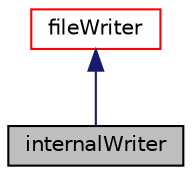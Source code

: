 digraph "internalWriter"
{
  bgcolor="transparent";
  edge [fontname="Helvetica",fontsize="10",labelfontname="Helvetica",labelfontsize="10"];
  node [fontname="Helvetica",fontsize="10",shape=record];
  Node1 [label="internalWriter",height=0.2,width=0.4,color="black", fillcolor="grey75", style="filled" fontcolor="black"];
  Node2 -> Node1 [dir="back",color="midnightblue",fontsize="10",style="solid",fontname="Helvetica"];
  Node2 [label="fileWriter",height=0.2,width=0.4,color="red",URL="$classFoam_1_1vtk_1_1fileWriter.html",tooltip="Base class for VTK output writers that handle geometry and fields (eg, vtp, vtu data). These output formats are structured as DECLARED, FIELD_DATA, PIECE followed by any CELL_DATA or POINT_DATA. "];
}

